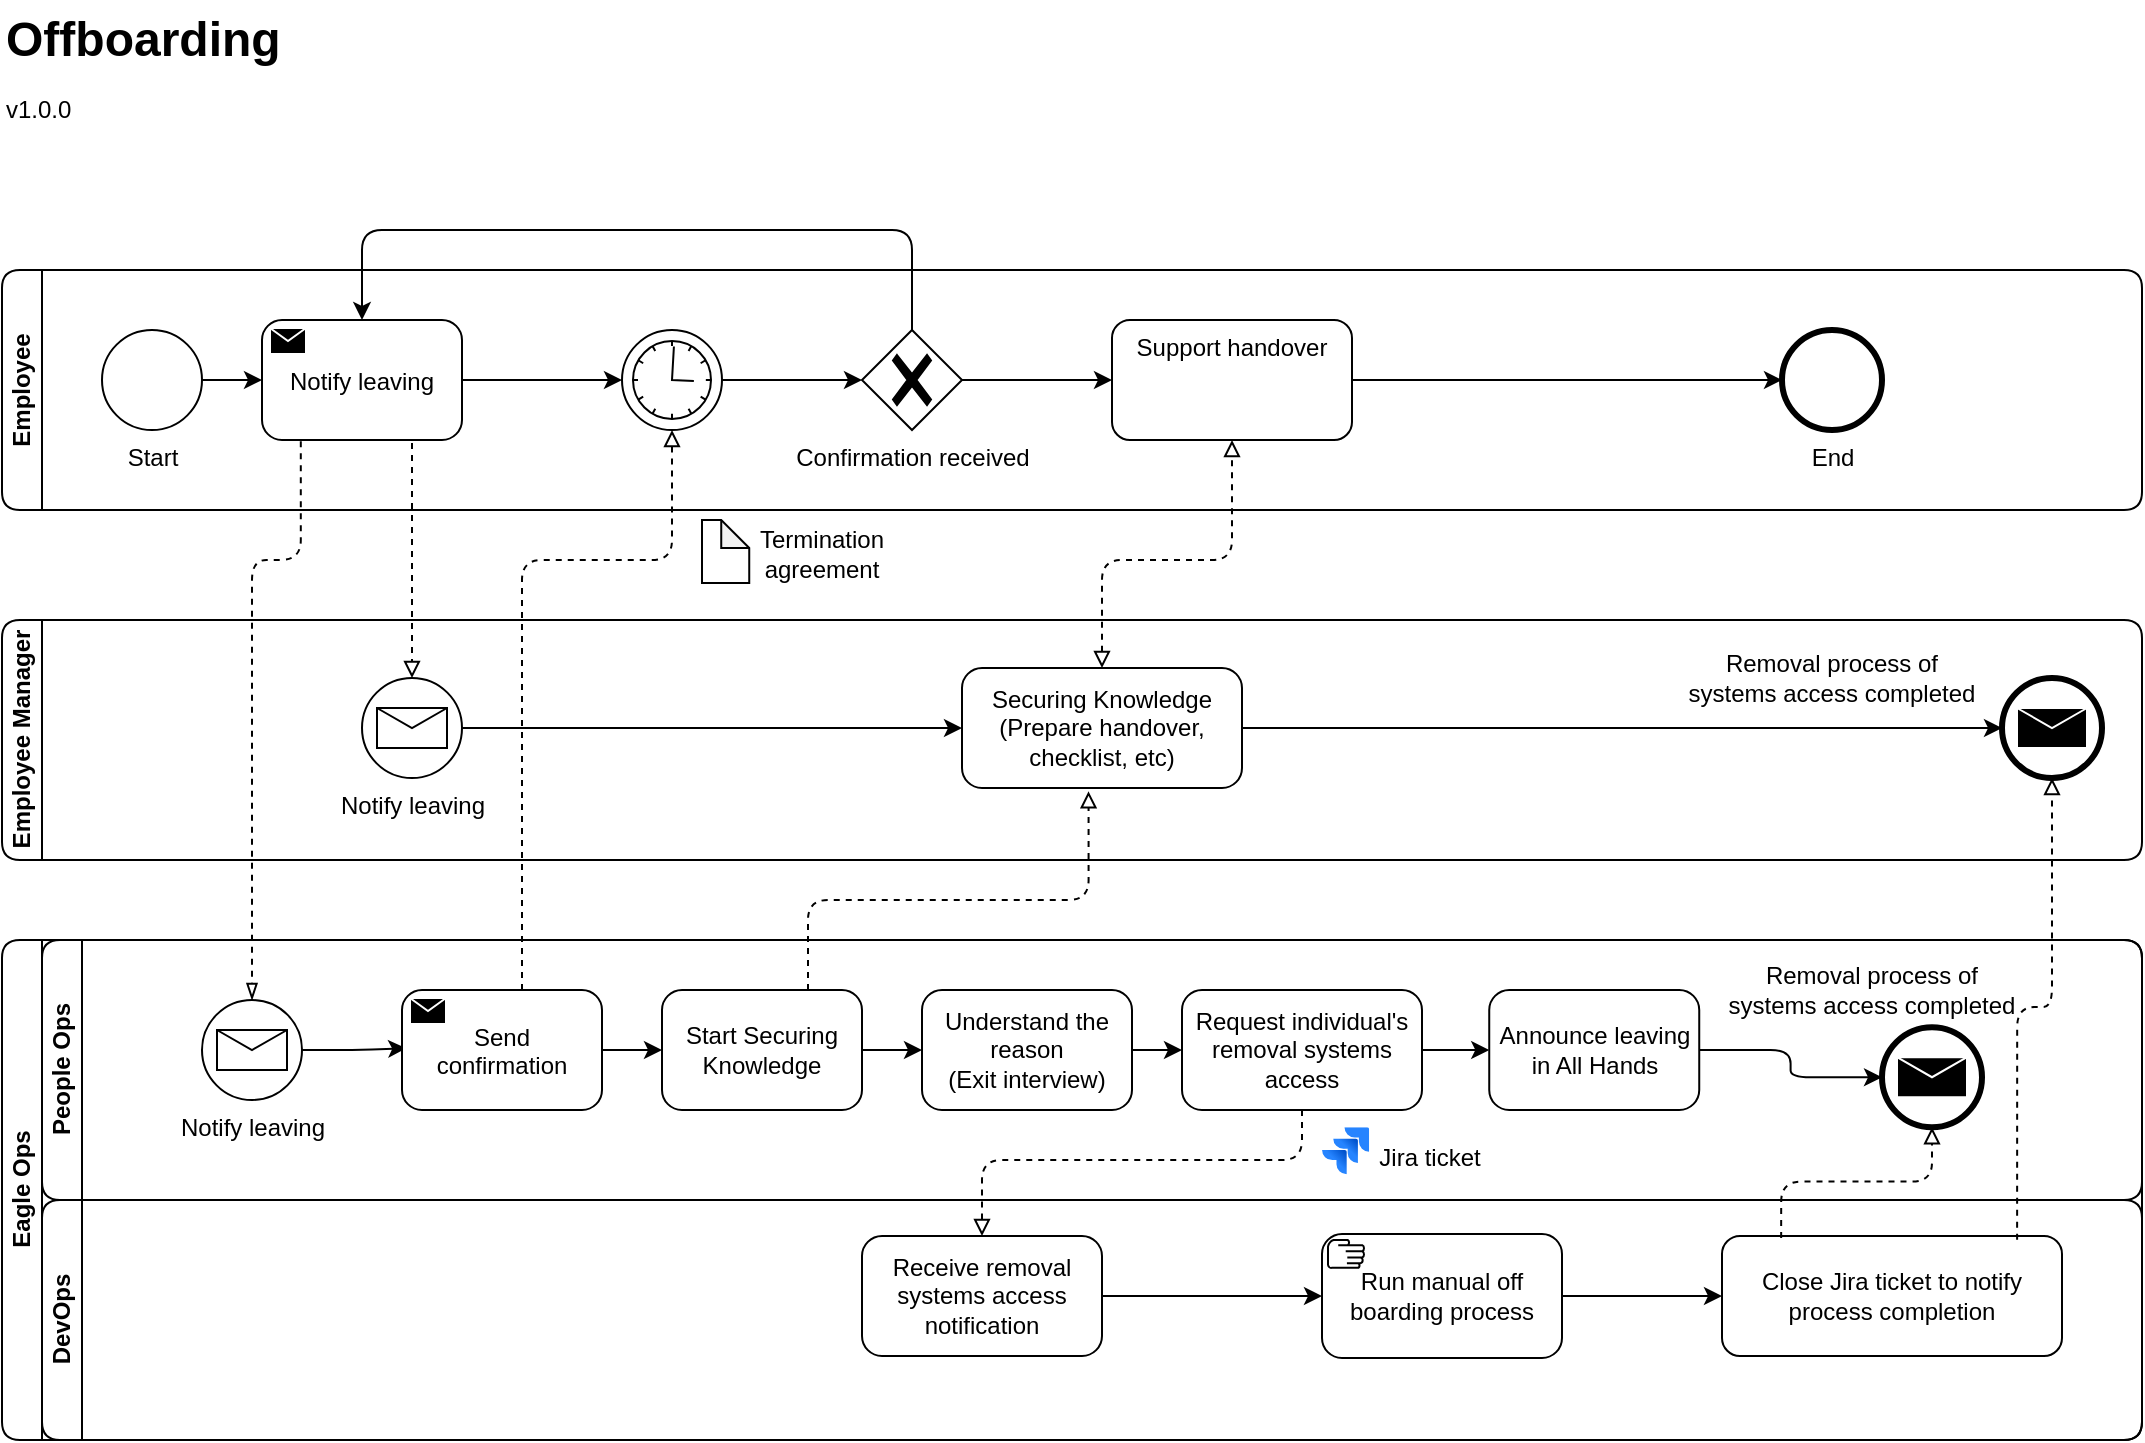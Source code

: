 <mxfile>
    <diagram id="r-hssegChHwMBUFeodyW" name="Offboarding">
        <mxGraphModel dx="1976" dy="896" grid="1" gridSize="10" guides="1" tooltips="1" connect="1" arrows="1" fold="1" page="1" pageScale="1" pageWidth="1169" pageHeight="827" math="0" shadow="0">
            <root>
                <mxCell id="0"/>
                <mxCell id="1" parent="0"/>
                <mxCell id="hDukkaT7l1Hp4GkBRoLi-1" value="Eagle Ops" style="swimlane;childLayout=stackLayout;resizeParent=1;resizeParentMax=0;horizontal=0;startSize=20;horizontalStack=0;html=1;rounded=1;" parent="1" vertex="1">
                    <mxGeometry x="40" y="510" width="1070" height="250" as="geometry"/>
                </mxCell>
                <mxCell id="hDukkaT7l1Hp4GkBRoLi-3" value="People Ops" style="swimlane;startSize=20;horizontal=0;html=1;rounded=1;" parent="hDukkaT7l1Hp4GkBRoLi-1" vertex="1">
                    <mxGeometry x="20" width="1050" height="130" as="geometry"/>
                </mxCell>
                <mxCell id="hDukkaT7l1Hp4GkBRoLi-24" style="edgeStyle=orthogonalEdgeStyle;rounded=1;orthogonalLoop=1;jettySize=auto;html=1;entryX=0.021;entryY=0.486;entryDx=0;entryDy=0;entryPerimeter=0;" parent="hDukkaT7l1Hp4GkBRoLi-3" source="hDukkaT7l1Hp4GkBRoLi-18" target="hDukkaT7l1Hp4GkBRoLi-14" edge="1">
                    <mxGeometry relative="1" as="geometry"/>
                </mxCell>
                <mxCell id="hDukkaT7l1Hp4GkBRoLi-18" value="Notify leaving" style="points=[[0.145,0.145,0],[0.5,0,0],[0.855,0.145,0],[1,0.5,0],[0.855,0.855,0],[0.5,1,0],[0.145,0.855,0],[0,0.5,0]];shape=mxgraph.bpmn.event;html=1;verticalLabelPosition=bottom;labelBackgroundColor=#ffffff;verticalAlign=top;align=center;perimeter=ellipsePerimeter;outlineConnect=0;aspect=fixed;outline=standard;symbol=message;rounded=1;" parent="hDukkaT7l1Hp4GkBRoLi-3" vertex="1">
                    <mxGeometry x="80" y="30" width="50" height="50" as="geometry"/>
                </mxCell>
                <mxCell id="hDukkaT7l1Hp4GkBRoLi-30" style="edgeStyle=orthogonalEdgeStyle;rounded=1;orthogonalLoop=1;jettySize=auto;html=1;entryX=0;entryY=0.5;entryDx=0;entryDy=0;entryPerimeter=0;" parent="hDukkaT7l1Hp4GkBRoLi-3" source="hDukkaT7l1Hp4GkBRoLi-14" target="hDukkaT7l1Hp4GkBRoLi-27" edge="1">
                    <mxGeometry relative="1" as="geometry"/>
                </mxCell>
                <mxCell id="hDukkaT7l1Hp4GkBRoLi-14" value="Send &#10;confirmation" style="shape=mxgraph.bpmn.task;rectStyle=rounded;size=10;taskMarker=send;labelBackgroundColor=#ffffff;" parent="hDukkaT7l1Hp4GkBRoLi-3" vertex="1">
                    <mxGeometry x="180" y="25" width="100" height="60" as="geometry"/>
                </mxCell>
                <mxCell id="hDukkaT7l1Hp4GkBRoLi-36" style="edgeStyle=orthogonalEdgeStyle;rounded=1;orthogonalLoop=1;jettySize=auto;html=1;entryX=0;entryY=0.5;entryDx=0;entryDy=0;entryPerimeter=0;" parent="hDukkaT7l1Hp4GkBRoLi-3" source="hDukkaT7l1Hp4GkBRoLi-27" target="hDukkaT7l1Hp4GkBRoLi-42" edge="1">
                    <mxGeometry relative="1" as="geometry"/>
                </mxCell>
                <mxCell id="hDukkaT7l1Hp4GkBRoLi-27" value="Start Securing Knowledge" style="points=[[0.25,0,0],[0.5,0,0],[0.75,0,0],[1,0.25,0],[1,0.5,0],[1,0.75,0],[0.75,1,0],[0.5,1,0],[0.25,1,0],[0,0.75,0],[0,0.5,0],[0,0.25,0]];shape=mxgraph.bpmn.task;whiteSpace=wrap;rectStyle=rounded;size=10;html=1;container=1;expand=0;collapsible=0;taskMarker=abstract;rounded=1;" parent="hDukkaT7l1Hp4GkBRoLi-3" vertex="1">
                    <mxGeometry x="310" y="25" width="100" height="60" as="geometry"/>
                </mxCell>
                <mxCell id="hDukkaT7l1Hp4GkBRoLi-43" style="edgeStyle=orthogonalEdgeStyle;rounded=1;orthogonalLoop=1;jettySize=auto;html=1;" parent="hDukkaT7l1Hp4GkBRoLi-3" source="hDukkaT7l1Hp4GkBRoLi-42" target="hDukkaT7l1Hp4GkBRoLi-35" edge="1">
                    <mxGeometry relative="1" as="geometry"/>
                </mxCell>
                <mxCell id="hDukkaT7l1Hp4GkBRoLi-42" value="Understand the reason&lt;br&gt;(Exit interview)" style="points=[[0.25,0,0],[0.5,0,0],[0.75,0,0],[1,0.25,0],[1,0.5,0],[1,0.75,0],[0.75,1,0],[0.5,1,0],[0.25,1,0],[0,0.75,0],[0,0.5,0],[0,0.25,0]];shape=mxgraph.bpmn.task;whiteSpace=wrap;rectStyle=rounded;size=10;html=1;container=1;expand=0;collapsible=0;taskMarker=abstract;rounded=1;" parent="hDukkaT7l1Hp4GkBRoLi-3" vertex="1">
                    <mxGeometry x="440" y="25" width="105" height="60" as="geometry"/>
                </mxCell>
                <mxCell id="hDukkaT7l1Hp4GkBRoLi-45" style="edgeStyle=orthogonalEdgeStyle;rounded=1;orthogonalLoop=1;jettySize=auto;html=1;" parent="hDukkaT7l1Hp4GkBRoLi-3" source="hDukkaT7l1Hp4GkBRoLi-35" target="hDukkaT7l1Hp4GkBRoLi-44" edge="1">
                    <mxGeometry relative="1" as="geometry"/>
                </mxCell>
                <mxCell id="hDukkaT7l1Hp4GkBRoLi-35" value="Request individual's removal systems access" style="points=[[0.25,0,0],[0.5,0,0],[0.75,0,0],[1,0.25,0],[1,0.5,0],[1,0.75,0],[0.75,1,0],[0.5,1,0],[0.25,1,0],[0,0.75,0],[0,0.5,0],[0,0.25,0]];shape=mxgraph.bpmn.task;whiteSpace=wrap;rectStyle=rounded;size=10;html=1;container=1;expand=0;collapsible=0;taskMarker=abstract;rounded=1;" parent="hDukkaT7l1Hp4GkBRoLi-3" vertex="1">
                    <mxGeometry x="570" y="25" width="120" height="60" as="geometry"/>
                </mxCell>
                <mxCell id="hDukkaT7l1Hp4GkBRoLi-68" value="" style="edgeStyle=orthogonalEdgeStyle;rounded=1;orthogonalLoop=1;jettySize=auto;html=1;entryX=0;entryY=0.5;entryDx=0;entryDy=0;entryPerimeter=0;" parent="hDukkaT7l1Hp4GkBRoLi-3" source="hDukkaT7l1Hp4GkBRoLi-44" target="hDukkaT7l1Hp4GkBRoLi-70" edge="1">
                    <mxGeometry relative="1" as="geometry">
                        <mxPoint x="890" y="55" as="targetPoint"/>
                    </mxGeometry>
                </mxCell>
                <mxCell id="hDukkaT7l1Hp4GkBRoLi-44" value="Announce leaving in All Hands" style="points=[[0.25,0,0],[0.5,0,0],[0.75,0,0],[1,0.25,0],[1,0.5,0],[1,0.75,0],[0.75,1,0],[0.5,1,0],[0.25,1,0],[0,0.75,0],[0,0.5,0],[0,0.25,0]];shape=mxgraph.bpmn.task;whiteSpace=wrap;rectStyle=rounded;size=10;html=1;container=1;expand=0;collapsible=0;taskMarker=abstract;rounded=1;" parent="hDukkaT7l1Hp4GkBRoLi-3" vertex="1">
                    <mxGeometry x="723.62" y="25" width="105" height="60" as="geometry"/>
                </mxCell>
                <mxCell id="hDukkaT7l1Hp4GkBRoLi-55" value="" style="image;html=1;image=img/lib/atlassian/Jira_Logo.svg;rounded=1;aspect=fixed;" parent="hDukkaT7l1Hp4GkBRoLi-3" vertex="1">
                    <mxGeometry x="640" y="93.62" width="23.622" height="23.62" as="geometry"/>
                </mxCell>
                <mxCell id="hDukkaT7l1Hp4GkBRoLi-56" value="Jira ticket" style="text;html=1;strokeColor=none;fillColor=none;align=center;verticalAlign=middle;whiteSpace=wrap;rounded=0;" parent="hDukkaT7l1Hp4GkBRoLi-3" vertex="1">
                    <mxGeometry x="663.62" y="93.62" width="60" height="30" as="geometry"/>
                </mxCell>
                <mxCell id="hDukkaT7l1Hp4GkBRoLi-70" value="" style="points=[[0.145,0.145,0],[0.5,0,0],[0.855,0.145,0],[1,0.5,0],[0.855,0.855,0],[0.5,1,0],[0.145,0.855,0],[0,0.5,0]];shape=mxgraph.bpmn.event;html=1;verticalLabelPosition=bottom;labelBackgroundColor=#ffffff;verticalAlign=top;align=center;perimeter=ellipsePerimeter;outlineConnect=0;aspect=fixed;outline=end;symbol=message;rounded=1;" parent="hDukkaT7l1Hp4GkBRoLi-3" vertex="1">
                    <mxGeometry x="920" y="43.62" width="50" height="50" as="geometry"/>
                </mxCell>
                <mxCell id="hDukkaT7l1Hp4GkBRoLi-81" value="Removal process of systems access completed" style="text;html=1;align=center;verticalAlign=middle;whiteSpace=wrap;rounded=0;" parent="hDukkaT7l1Hp4GkBRoLi-3" vertex="1">
                    <mxGeometry x="840" y="10" width="150" height="30" as="geometry"/>
                </mxCell>
                <mxCell id="hDukkaT7l1Hp4GkBRoLi-4" value="DevOps" style="swimlane;startSize=20;horizontal=0;html=1;rounded=1;" parent="hDukkaT7l1Hp4GkBRoLi-1" vertex="1">
                    <mxGeometry x="20" y="130" width="1050" height="120" as="geometry"/>
                </mxCell>
                <mxCell id="hDukkaT7l1Hp4GkBRoLi-59" value="" style="edgeStyle=orthogonalEdgeStyle;rounded=1;orthogonalLoop=1;jettySize=auto;html=1;entryX=0;entryY=0.5;entryDx=0;entryDy=0;entryPerimeter=0;" parent="hDukkaT7l1Hp4GkBRoLi-4" source="hDukkaT7l1Hp4GkBRoLi-53" target="hDukkaT7l1Hp4GkBRoLi-61" edge="1">
                    <mxGeometry relative="1" as="geometry">
                        <mxPoint x="740" y="48" as="targetPoint"/>
                    </mxGeometry>
                </mxCell>
                <mxCell id="hDukkaT7l1Hp4GkBRoLi-53" value="Receive removal systems access notification" style="points=[[0.25,0,0],[0.5,0,0],[0.75,0,0],[1,0.25,0],[1,0.5,0],[1,0.75,0],[0.75,1,0],[0.5,1,0],[0.25,1,0],[0,0.75,0],[0,0.5,0],[0,0.25,0]];shape=mxgraph.bpmn.task;whiteSpace=wrap;rectStyle=rounded;size=10;html=1;container=1;expand=0;collapsible=0;taskMarker=abstract;rounded=1;" parent="hDukkaT7l1Hp4GkBRoLi-4" vertex="1">
                    <mxGeometry x="410" y="18" width="120" height="60" as="geometry"/>
                </mxCell>
                <mxCell id="hDukkaT7l1Hp4GkBRoLi-65" value="" style="edgeStyle=orthogonalEdgeStyle;rounded=1;orthogonalLoop=1;jettySize=auto;html=1;" parent="hDukkaT7l1Hp4GkBRoLi-4" source="hDukkaT7l1Hp4GkBRoLi-61" target="hDukkaT7l1Hp4GkBRoLi-64" edge="1">
                    <mxGeometry relative="1" as="geometry"/>
                </mxCell>
                <mxCell id="hDukkaT7l1Hp4GkBRoLi-61" value="Run manual off boarding process" style="points=[[0.25,0,0],[0.5,0,0],[0.75,0,0],[1,0.25,0],[1,0.5,0],[1,0.75,0],[0.75,1,0],[0.5,1,0],[0.25,1,0],[0,0.75,0],[0,0.5,0],[0,0.25,0]];shape=mxgraph.bpmn.task;whiteSpace=wrap;rectStyle=rounded;size=10;html=1;container=1;expand=0;collapsible=0;taskMarker=manual;rounded=1;" parent="hDukkaT7l1Hp4GkBRoLi-4" vertex="1">
                    <mxGeometry x="640" y="17" width="120" height="62" as="geometry"/>
                </mxCell>
                <mxCell id="hDukkaT7l1Hp4GkBRoLi-64" value="Close Jira ticket to notify process completion" style="whiteSpace=wrap;html=1;rounded=1;" parent="hDukkaT7l1Hp4GkBRoLi-4" vertex="1">
                    <mxGeometry x="840" y="18" width="170" height="60" as="geometry"/>
                </mxCell>
                <mxCell id="hDukkaT7l1Hp4GkBRoLi-54" style="edgeStyle=orthogonalEdgeStyle;rounded=1;orthogonalLoop=1;jettySize=auto;html=1;entryX=0.5;entryY=0;entryDx=0;entryDy=0;entryPerimeter=0;dashed=1;endArrow=block;endFill=0;" parent="hDukkaT7l1Hp4GkBRoLi-1" source="hDukkaT7l1Hp4GkBRoLi-35" target="hDukkaT7l1Hp4GkBRoLi-53" edge="1">
                    <mxGeometry relative="1" as="geometry">
                        <Array as="points">
                            <mxPoint x="650" y="110"/>
                            <mxPoint x="490" y="110"/>
                        </Array>
                    </mxGeometry>
                </mxCell>
                <mxCell id="hDukkaT7l1Hp4GkBRoLi-69" style="edgeStyle=orthogonalEdgeStyle;rounded=1;orthogonalLoop=1;jettySize=auto;html=1;dashed=1;endArrow=block;endFill=0;exitX=0.174;exitY=0.017;exitDx=0;exitDy=0;exitPerimeter=0;" parent="hDukkaT7l1Hp4GkBRoLi-1" source="hDukkaT7l1Hp4GkBRoLi-64" target="hDukkaT7l1Hp4GkBRoLi-70" edge="1">
                    <mxGeometry relative="1" as="geometry">
                        <mxPoint x="965" y="85" as="targetPoint"/>
                    </mxGeometry>
                </mxCell>
                <mxCell id="hDukkaT7l1Hp4GkBRoLi-5" value="&lt;div&gt;Employee&lt;/div&gt;" style="swimlane;startSize=20;horizontal=0;html=1;whiteSpace=wrap;rounded=1;" parent="1" vertex="1">
                    <mxGeometry x="40" y="175" width="1070" height="120" as="geometry"/>
                </mxCell>
                <mxCell id="hDukkaT7l1Hp4GkBRoLi-9" value="" style="edgeStyle=orthogonalEdgeStyle;orthogonalLoop=1;jettySize=auto;html=1;" parent="hDukkaT7l1Hp4GkBRoLi-5" source="hDukkaT7l1Hp4GkBRoLi-6" target="hDukkaT7l1Hp4GkBRoLi-8" edge="1">
                    <mxGeometry relative="1" as="geometry"/>
                </mxCell>
                <mxCell id="hDukkaT7l1Hp4GkBRoLi-6" value="Start" style="points=[[0.145,0.145,0],[0.5,0,0],[0.855,0.145,0],[1,0.5,0],[0.855,0.855,0],[0.5,1,0],[0.145,0.855,0],[0,0.5,0]];shape=mxgraph.bpmn.event;html=1;verticalLabelPosition=bottom;labelBackgroundColor=#ffffff;verticalAlign=top;align=center;perimeter=ellipsePerimeter;outlineConnect=0;aspect=fixed;outline=standard;symbol=general;rounded=1;" parent="hDukkaT7l1Hp4GkBRoLi-5" vertex="1">
                    <mxGeometry x="50" y="30" width="50" height="50" as="geometry"/>
                </mxCell>
                <mxCell id="hDukkaT7l1Hp4GkBRoLi-17" style="edgeStyle=orthogonalEdgeStyle;rounded=1;orthogonalLoop=1;jettySize=auto;html=1;" parent="hDukkaT7l1Hp4GkBRoLi-5" source="hDukkaT7l1Hp4GkBRoLi-8" target="hDukkaT7l1Hp4GkBRoLi-16" edge="1">
                    <mxGeometry relative="1" as="geometry"/>
                </mxCell>
                <mxCell id="hDukkaT7l1Hp4GkBRoLi-8" value="Notify leaving" style="shape=mxgraph.bpmn.task;rectStyle=rounded;size=10;taskMarker=send;labelBackgroundColor=#ffffff;" parent="hDukkaT7l1Hp4GkBRoLi-5" vertex="1">
                    <mxGeometry x="130" y="25" width="100" height="60" as="geometry"/>
                </mxCell>
                <mxCell id="hDukkaT7l1Hp4GkBRoLi-26" style="edgeStyle=orthogonalEdgeStyle;rounded=1;orthogonalLoop=1;jettySize=auto;html=1;entryX=0;entryY=0.5;entryDx=0;entryDy=0;entryPerimeter=0;" parent="hDukkaT7l1Hp4GkBRoLi-5" source="hDukkaT7l1Hp4GkBRoLi-16" target="hDukkaT7l1Hp4GkBRoLi-12" edge="1">
                    <mxGeometry relative="1" as="geometry"/>
                </mxCell>
                <mxCell id="hDukkaT7l1Hp4GkBRoLi-16" value="" style="points=[[0.145,0.145,0],[0.5,0,0],[0.855,0.145,0],[1,0.5,0],[0.855,0.855,0],[0.5,1,0],[0.145,0.855,0],[0,0.5,0]];shape=mxgraph.bpmn.event;html=1;verticalLabelPosition=bottom;labelBackgroundColor=#ffffff;verticalAlign=top;align=center;perimeter=ellipsePerimeter;outlineConnect=0;aspect=fixed;outline=standard;symbol=timer;rounded=1;" parent="hDukkaT7l1Hp4GkBRoLi-5" vertex="1">
                    <mxGeometry x="310" y="30" width="50" height="50" as="geometry"/>
                </mxCell>
                <mxCell id="hDukkaT7l1Hp4GkBRoLi-49" style="edgeStyle=orthogonalEdgeStyle;rounded=1;orthogonalLoop=1;jettySize=auto;html=1;" parent="hDukkaT7l1Hp4GkBRoLi-5" source="hDukkaT7l1Hp4GkBRoLi-12" target="hDukkaT7l1Hp4GkBRoLi-8" edge="1">
                    <mxGeometry relative="1" as="geometry">
                        <Array as="points">
                            <mxPoint x="455" y="-20"/>
                            <mxPoint x="180" y="-20"/>
                        </Array>
                    </mxGeometry>
                </mxCell>
                <mxCell id="hDukkaT7l1Hp4GkBRoLi-51" value="" style="edgeStyle=orthogonalEdgeStyle;rounded=1;orthogonalLoop=1;jettySize=auto;html=1;" parent="hDukkaT7l1Hp4GkBRoLi-5" source="hDukkaT7l1Hp4GkBRoLi-12" target="hDukkaT7l1Hp4GkBRoLi-50" edge="1">
                    <mxGeometry relative="1" as="geometry"/>
                </mxCell>
                <mxCell id="hDukkaT7l1Hp4GkBRoLi-12" value="Confirmation received" style="points=[[0.25,0.25,0],[0.5,0,0],[0.75,0.25,0],[1,0.5,0],[0.75,0.75,0],[0.5,1,0],[0.25,0.75,0],[0,0.5,0]];shape=mxgraph.bpmn.gateway2;html=1;verticalLabelPosition=bottom;labelBackgroundColor=#ffffff;verticalAlign=top;align=center;perimeter=rhombusPerimeter;outlineConnect=0;outline=none;symbol=none;gwType=exclusive;rounded=1;" parent="hDukkaT7l1Hp4GkBRoLi-5" vertex="1">
                    <mxGeometry x="430" y="30" width="50" height="50" as="geometry"/>
                </mxCell>
                <mxCell id="hDukkaT7l1Hp4GkBRoLi-76" style="edgeStyle=orthogonalEdgeStyle;rounded=1;orthogonalLoop=1;jettySize=auto;html=1;entryX=0;entryY=0.5;entryDx=0;entryDy=0;entryPerimeter=0;" parent="hDukkaT7l1Hp4GkBRoLi-5" source="hDukkaT7l1Hp4GkBRoLi-50" target="hDukkaT7l1Hp4GkBRoLi-66" edge="1">
                    <mxGeometry relative="1" as="geometry"/>
                </mxCell>
                <mxCell id="hDukkaT7l1Hp4GkBRoLi-50" value="Support handover" style="whiteSpace=wrap;html=1;verticalAlign=top;labelBackgroundColor=#ffffff;rounded=1;" parent="hDukkaT7l1Hp4GkBRoLi-5" vertex="1">
                    <mxGeometry x="555" y="25" width="120" height="60" as="geometry"/>
                </mxCell>
                <mxCell id="hDukkaT7l1Hp4GkBRoLi-66" value="End" style="points=[[0.145,0.145,0],[0.5,0,0],[0.855,0.145,0],[1,0.5,0],[0.855,0.855,0],[0.5,1,0],[0.145,0.855,0],[0,0.5,0]];shape=mxgraph.bpmn.event;html=1;verticalLabelPosition=bottom;labelBackgroundColor=#ffffff;verticalAlign=top;align=center;perimeter=ellipsePerimeter;outlineConnect=0;aspect=fixed;outline=end;symbol=terminate2;rounded=1;" parent="hDukkaT7l1Hp4GkBRoLi-5" vertex="1">
                    <mxGeometry x="890" y="30" width="50" height="50" as="geometry"/>
                </mxCell>
                <mxCell id="hDukkaT7l1Hp4GkBRoLi-20" style="edgeStyle=orthogonalEdgeStyle;rounded=1;orthogonalLoop=1;jettySize=auto;html=1;dashed=1;endArrow=blockThin;endFill=0;exitX=0.194;exitY=1.011;exitDx=0;exitDy=0;exitPerimeter=0;entryX=0.5;entryY=0;entryDx=0;entryDy=0;entryPerimeter=0;" parent="1" source="hDukkaT7l1Hp4GkBRoLi-8" target="hDukkaT7l1Hp4GkBRoLi-18" edge="1">
                    <mxGeometry relative="1" as="geometry">
                        <Array as="points">
                            <mxPoint x="189" y="320"/>
                            <mxPoint x="165" y="320"/>
                        </Array>
                    </mxGeometry>
                </mxCell>
                <mxCell id="hDukkaT7l1Hp4GkBRoLi-22" style="rounded=1;orthogonalLoop=1;jettySize=auto;html=1;dashed=1;endArrow=block;endFill=0;edgeStyle=orthogonalEdgeStyle;exitX=0.75;exitY=1.025;exitDx=0;exitDy=0;exitPerimeter=0;" parent="1" source="hDukkaT7l1Hp4GkBRoLi-8" target="hDukkaT7l1Hp4GkBRoLi-21" edge="1">
                    <mxGeometry relative="1" as="geometry">
                        <mxPoint x="220" y="237" as="sourcePoint"/>
                        <Array as="points">
                            <mxPoint x="245" y="340"/>
                            <mxPoint x="245" y="340"/>
                        </Array>
                    </mxGeometry>
                </mxCell>
                <mxCell id="hDukkaT7l1Hp4GkBRoLi-25" style="edgeStyle=orthogonalEdgeStyle;rounded=1;orthogonalLoop=1;jettySize=auto;html=1;dashed=1;endArrow=block;endFill=0;" parent="1" source="hDukkaT7l1Hp4GkBRoLi-14" target="hDukkaT7l1Hp4GkBRoLi-16" edge="1">
                    <mxGeometry relative="1" as="geometry">
                        <Array as="points">
                            <mxPoint x="300" y="320"/>
                            <mxPoint x="375" y="320"/>
                        </Array>
                    </mxGeometry>
                </mxCell>
                <mxCell id="hDukkaT7l1Hp4GkBRoLi-31" value="" style="shape=note;whiteSpace=wrap;html=1;backgroundOutline=1;darkOpacity=0.05;rounded=1;size=14;" parent="1" vertex="1">
                    <mxGeometry x="390" y="300" width="23.622" height="31.496" as="geometry"/>
                </mxCell>
                <mxCell id="hDukkaT7l1Hp4GkBRoLi-34" value="Termination agreement" style="text;html=1;strokeColor=none;fillColor=none;align=center;verticalAlign=middle;whiteSpace=wrap;rounded=0;" parent="1" vertex="1">
                    <mxGeometry x="420" y="301.5" width="60" height="30" as="geometry"/>
                </mxCell>
                <mxCell id="hDukkaT7l1Hp4GkBRoLi-2" value="Employee Manager" style="swimlane;startSize=20;horizontal=0;html=1;rounded=1;" parent="1" vertex="1">
                    <mxGeometry x="40" y="350" width="1070" height="120" as="geometry">
                        <mxRectangle x="20" width="990" height="30" as="alternateBounds"/>
                    </mxGeometry>
                </mxCell>
                <mxCell id="hDukkaT7l1Hp4GkBRoLi-47" style="edgeStyle=orthogonalEdgeStyle;rounded=1;orthogonalLoop=1;jettySize=auto;html=1;" parent="hDukkaT7l1Hp4GkBRoLi-2" source="hDukkaT7l1Hp4GkBRoLi-21" target="hDukkaT7l1Hp4GkBRoLi-46" edge="1">
                    <mxGeometry relative="1" as="geometry"/>
                </mxCell>
                <mxCell id="hDukkaT7l1Hp4GkBRoLi-21" value="Notify leaving" style="points=[[0.145,0.145,0],[0.5,0,0],[0.855,0.145,0],[1,0.5,0],[0.855,0.855,0],[0.5,1,0],[0.145,0.855,0],[0,0.5,0]];shape=mxgraph.bpmn.event;html=1;verticalLabelPosition=bottom;labelBackgroundColor=#ffffff;verticalAlign=top;align=center;perimeter=ellipsePerimeter;outlineConnect=0;aspect=fixed;outline=standard;symbol=message;rounded=1;" parent="hDukkaT7l1Hp4GkBRoLi-2" vertex="1">
                    <mxGeometry x="180" y="29" width="50" height="50" as="geometry"/>
                </mxCell>
                <mxCell id="hDukkaT7l1Hp4GkBRoLi-75" style="edgeStyle=orthogonalEdgeStyle;rounded=1;orthogonalLoop=1;jettySize=auto;html=1;entryX=0;entryY=0.5;entryDx=0;entryDy=0;entryPerimeter=0;" parent="hDukkaT7l1Hp4GkBRoLi-2" source="hDukkaT7l1Hp4GkBRoLi-46" target="hDukkaT7l1Hp4GkBRoLi-73" edge="1">
                    <mxGeometry relative="1" as="geometry"/>
                </mxCell>
                <mxCell id="hDukkaT7l1Hp4GkBRoLi-46" value="Securing Knowledge&lt;br&gt;(Prepare handover, checklist, etc)" style="points=[[0.25,0,0],[0.5,0,0],[0.75,0,0],[1,0.25,0],[1,0.5,0],[1,0.75,0],[0.75,1,0],[0.5,1,0],[0.25,1,0],[0,0.75,0],[0,0.5,0],[0,0.25,0]];shape=mxgraph.bpmn.task;whiteSpace=wrap;rectStyle=rounded;size=10;html=1;container=1;expand=0;collapsible=0;taskMarker=abstract;rounded=1;" parent="hDukkaT7l1Hp4GkBRoLi-2" vertex="1">
                    <mxGeometry x="480" y="24" width="140" height="60" as="geometry"/>
                </mxCell>
                <mxCell id="hDukkaT7l1Hp4GkBRoLi-73" value="" style="points=[[0.145,0.145,0],[0.5,0,0],[0.855,0.145,0],[1,0.5,0],[0.855,0.855,0],[0.5,1,0],[0.145,0.855,0],[0,0.5,0]];shape=mxgraph.bpmn.event;html=1;verticalLabelPosition=bottom;labelBackgroundColor=#ffffff;verticalAlign=top;align=center;perimeter=ellipsePerimeter;outlineConnect=0;aspect=fixed;outline=end;symbol=message;rounded=1;" parent="hDukkaT7l1Hp4GkBRoLi-2" vertex="1">
                    <mxGeometry x="1000" y="29" width="50" height="50" as="geometry"/>
                </mxCell>
                <mxCell id="hDukkaT7l1Hp4GkBRoLi-77" value="Removal process of systems access completed" style="text;html=1;strokeColor=none;fillColor=none;align=center;verticalAlign=middle;whiteSpace=wrap;rounded=0;" parent="hDukkaT7l1Hp4GkBRoLi-2" vertex="1">
                    <mxGeometry x="840" y="14" width="150" height="30" as="geometry"/>
                </mxCell>
                <mxCell id="hDukkaT7l1Hp4GkBRoLi-48" style="edgeStyle=orthogonalEdgeStyle;rounded=1;orthogonalLoop=1;jettySize=auto;html=1;entryX=0.452;entryY=1.028;entryDx=0;entryDy=0;entryPerimeter=0;dashed=1;endArrow=block;endFill=0;" parent="1" source="hDukkaT7l1Hp4GkBRoLi-27" target="hDukkaT7l1Hp4GkBRoLi-46" edge="1">
                    <mxGeometry relative="1" as="geometry">
                        <Array as="points">
                            <mxPoint x="443" y="490"/>
                            <mxPoint x="583" y="490"/>
                        </Array>
                    </mxGeometry>
                </mxCell>
                <mxCell id="hDukkaT7l1Hp4GkBRoLi-52" style="edgeStyle=orthogonalEdgeStyle;rounded=1;orthogonalLoop=1;jettySize=auto;html=1;endArrow=block;endFill=0;dashed=1;startArrow=block;startFill=0;" parent="1" source="hDukkaT7l1Hp4GkBRoLi-46" target="hDukkaT7l1Hp4GkBRoLi-50" edge="1">
                    <mxGeometry relative="1" as="geometry">
                        <Array as="points">
                            <mxPoint x="590" y="320"/>
                            <mxPoint x="655" y="320"/>
                        </Array>
                    </mxGeometry>
                </mxCell>
                <mxCell id="hDukkaT7l1Hp4GkBRoLi-80" style="edgeStyle=orthogonalEdgeStyle;rounded=1;orthogonalLoop=1;jettySize=auto;html=1;dashed=1;endArrow=block;endFill=0;exitX=0.868;exitY=0.031;exitDx=0;exitDy=0;exitPerimeter=0;entryX=0.5;entryY=1;entryDx=0;entryDy=0;entryPerimeter=0;" parent="1" source="hDukkaT7l1Hp4GkBRoLi-64" target="hDukkaT7l1Hp4GkBRoLi-73" edge="1">
                    <mxGeometry relative="1" as="geometry">
                        <mxPoint x="1026" y="619" as="sourcePoint"/>
                        <mxPoint x="1050" y="550" as="targetPoint"/>
                    </mxGeometry>
                </mxCell>
                <mxCell id="aD8TksumE34_jyx7WvKi-1" value="Offboarding" style="text;strokeColor=none;fillColor=none;html=1;fontSize=24;fontStyle=1;verticalAlign=middle;align=left;" vertex="1" parent="1">
                    <mxGeometry x="40" y="40" width="230" height="40" as="geometry"/>
                </mxCell>
                <mxCell id="aD8TksumE34_jyx7WvKi-2" value="v1.0.0" style="text;html=1;strokeColor=none;fillColor=none;align=left;verticalAlign=middle;whiteSpace=wrap;rounded=0;" vertex="1" parent="1">
                    <mxGeometry x="40" y="80" width="60" height="30" as="geometry"/>
                </mxCell>
            </root>
        </mxGraphModel>
    </diagram>
    <diagram name="Onboarding: 1 - Prior first day" id="3lkF5vliwZrt1aq8uy8R">
        <mxGraphModel dx="1976" dy="896" grid="1" gridSize="10" guides="1" tooltips="1" connect="1" arrows="1" fold="1" page="1" pageScale="1" pageWidth="1169" pageHeight="827" math="0" shadow="0">
            <root>
                <mxCell id="TQgzKQtOKjQi2imn_hHr-0"/>
                <mxCell id="TQgzKQtOKjQi2imn_hHr-1" parent="TQgzKQtOKjQi2imn_hHr-0"/>
                <mxCell id="TQgzKQtOKjQi2imn_hHr-2" value="Eagle Ops" style="swimlane;childLayout=stackLayout;resizeParent=1;resizeParentMax=0;horizontal=0;startSize=20;horizontalStack=0;html=1;rounded=1;" vertex="1" parent="TQgzKQtOKjQi2imn_hHr-1">
                    <mxGeometry x="40" y="510" width="1070" height="250" as="geometry"/>
                </mxCell>
                <mxCell id="TQgzKQtOKjQi2imn_hHr-3" value="People Ops" style="swimlane;startSize=20;horizontal=0;html=1;rounded=1;" vertex="1" parent="TQgzKQtOKjQi2imn_hHr-2">
                    <mxGeometry x="20" width="1050" height="130" as="geometry"/>
                </mxCell>
                <mxCell id="TQgzKQtOKjQi2imn_hHr-8" style="edgeStyle=orthogonalEdgeStyle;rounded=1;orthogonalLoop=1;jettySize=auto;html=1;entryX=0;entryY=0.5;entryDx=0;entryDy=0;entryPerimeter=0;" edge="1" parent="TQgzKQtOKjQi2imn_hHr-3" source="TQgzKQtOKjQi2imn_hHr-9" target="TQgzKQtOKjQi2imn_hHr-11">
                    <mxGeometry relative="1" as="geometry"/>
                </mxCell>
                <mxCell id="TQgzKQtOKjQi2imn_hHr-9" value="Request systems access for new hire (Google Form)" style="points=[[0.25,0,0],[0.5,0,0],[0.75,0,0],[1,0.25,0],[1,0.5,0],[1,0.75,0],[0.75,1,0],[0.5,1,0],[0.25,1,0],[0,0.75,0],[0,0.5,0],[0,0.25,0]];shape=mxgraph.bpmn.task;whiteSpace=wrap;rectStyle=rounded;size=10;html=1;container=1;expand=0;collapsible=0;taskMarker=abstract;rounded=1;" vertex="1" parent="TQgzKQtOKjQi2imn_hHr-3">
                    <mxGeometry x="300" y="30" width="120" height="60" as="geometry"/>
                </mxCell>
                <mxCell id="l6jrSMq1p4zG9x2vz-js-15" style="edgeStyle=none;html=1;" edge="1" parent="TQgzKQtOKjQi2imn_hHr-3" source="TQgzKQtOKjQi2imn_hHr-11" target="TQgzKQtOKjQi2imn_hHr-15">
                    <mxGeometry relative="1" as="geometry"/>
                </mxCell>
                <mxCell id="TQgzKQtOKjQi2imn_hHr-11" value="Assign new hire a Buddy" style="points=[[0.25,0,0],[0.5,0,0],[0.75,0,0],[1,0.25,0],[1,0.5,0],[1,0.75,0],[0.75,1,0],[0.5,1,0],[0.25,1,0],[0,0.75,0],[0,0.5,0],[0,0.25,0]];shape=mxgraph.bpmn.task;whiteSpace=wrap;rectStyle=rounded;size=10;html=1;container=1;expand=0;collapsible=0;taskMarker=abstract;rounded=1;" vertex="1" parent="TQgzKQtOKjQi2imn_hHr-3">
                    <mxGeometry x="459" y="30" width="105" height="60" as="geometry"/>
                </mxCell>
                <mxCell id="l6jrSMq1p4zG9x2vz-js-18" value="" style="edgeStyle=none;html=1;entryX=0;entryY=0.5;entryDx=0;entryDy=0;entryPerimeter=0;" edge="1" parent="TQgzKQtOKjQi2imn_hHr-3" source="TQgzKQtOKjQi2imn_hHr-15" target="l6jrSMq1p4zG9x2vz-js-20">
                    <mxGeometry relative="1" as="geometry">
                        <mxPoint x="820" y="60" as="targetPoint"/>
                    </mxGeometry>
                </mxCell>
                <mxCell id="TQgzKQtOKjQi2imn_hHr-15" value="Contact to new hire to confirm that systems access was granted" style="points=[[0.25,0,0],[0.5,0,0],[0.75,0,0],[1,0.25,0],[1,0.5,0],[1,0.75,0],[0.75,1,0],[0.5,1,0],[0.25,1,0],[0,0.75,0],[0,0.5,0],[0,0.25,0]];shape=mxgraph.bpmn.task;whiteSpace=wrap;rectStyle=rounded;size=10;html=1;container=1;expand=0;collapsible=0;taskMarker=abstract;rounded=1;" vertex="1" parent="TQgzKQtOKjQi2imn_hHr-3">
                    <mxGeometry x="610" y="30" width="130" height="60" as="geometry"/>
                </mxCell>
                <mxCell id="TQgzKQtOKjQi2imn_hHr-17" value="Jira ticket" style="text;html=1;strokeColor=none;fillColor=none;align=center;verticalAlign=middle;whiteSpace=wrap;rounded=0;" vertex="1" parent="TQgzKQtOKjQi2imn_hHr-3">
                    <mxGeometry x="360" y="134" width="60" height="30" as="geometry"/>
                </mxCell>
                <mxCell id="l6jrSMq1p4zG9x2vz-js-1" value="" style="edgeStyle=none;html=1;" edge="1" parent="TQgzKQtOKjQi2imn_hHr-3" source="TQgzKQtOKjQi2imn_hHr-30" target="l6jrSMq1p4zG9x2vz-js-0">
                    <mxGeometry relative="1" as="geometry"/>
                </mxCell>
                <mxCell id="TQgzKQtOKjQi2imn_hHr-30" value="Start" style="points=[[0.145,0.145,0],[0.5,0,0],[0.855,0.145,0],[1,0.5,0],[0.855,0.855,0],[0.5,1,0],[0.145,0.855,0],[0,0.5,0]];shape=mxgraph.bpmn.event;html=1;verticalLabelPosition=bottom;labelBackgroundColor=#ffffff;verticalAlign=top;align=center;perimeter=ellipsePerimeter;outlineConnect=0;aspect=fixed;outline=standard;symbol=general;rounded=1;" vertex="1" parent="TQgzKQtOKjQi2imn_hHr-3">
                    <mxGeometry x="50" y="35" width="50" height="50" as="geometry"/>
                </mxCell>
                <mxCell id="l6jrSMq1p4zG9x2vz-js-7" style="edgeStyle=none;html=1;" edge="1" parent="TQgzKQtOKjQi2imn_hHr-3" source="l6jrSMq1p4zG9x2vz-js-0" target="TQgzKQtOKjQi2imn_hHr-9">
                    <mxGeometry relative="1" as="geometry"/>
                </mxCell>
                <mxCell id="l6jrSMq1p4zG9x2vz-js-0" value="Enter new hire's information in HRIS (BambooHR)" style="whiteSpace=wrap;html=1;verticalAlign=top;labelBackgroundColor=#ffffff;rounded=1;" vertex="1" parent="TQgzKQtOKjQi2imn_hHr-3">
                    <mxGeometry x="145" y="30" width="120" height="60" as="geometry"/>
                </mxCell>
                <mxCell id="l6jrSMq1p4zG9x2vz-js-28" style="edgeStyle=orthogonalEdgeStyle;html=1;" edge="1" parent="TQgzKQtOKjQi2imn_hHr-3" source="l6jrSMq1p4zG9x2vz-js-20" target="TQgzKQtOKjQi2imn_hHr-40">
                    <mxGeometry relative="1" as="geometry"/>
                </mxCell>
                <mxCell id="l6jrSMq1p4zG9x2vz-js-20" value="Add new hired to relevant calendar and mail groups" style="points=[[0.25,0,0],[0.5,0,0],[0.75,0,0],[1,0.25,0],[1,0.5,0],[1,0.75,0],[0.75,1,0],[0.5,1,0],[0.25,1,0],[0,0.75,0],[0,0.5,0],[0,0.25,0]];shape=mxgraph.bpmn.task;whiteSpace=wrap;rectStyle=rounded;size=10;html=1;container=1;expand=0;collapsible=0;taskMarker=abstract;rounded=1;" vertex="1" parent="TQgzKQtOKjQi2imn_hHr-3">
                    <mxGeometry x="790" y="30" width="130" height="60" as="geometry"/>
                </mxCell>
                <mxCell id="TQgzKQtOKjQi2imn_hHr-40" value="End" style="points=[[0.145,0.145,0],[0.5,0,0],[0.855,0.145,0],[1,0.5,0],[0.855,0.855,0],[0.5,1,0],[0.145,0.855,0],[0,0.5,0]];shape=mxgraph.bpmn.event;html=1;verticalLabelPosition=bottom;labelBackgroundColor=#ffffff;verticalAlign=top;align=center;perimeter=ellipsePerimeter;outlineConnect=0;aspect=fixed;outline=end;symbol=terminate2;rounded=1;" vertex="1" parent="TQgzKQtOKjQi2imn_hHr-3">
                    <mxGeometry x="960" y="35" width="50" height="50" as="geometry"/>
                </mxCell>
                <mxCell id="TQgzKQtOKjQi2imn_hHr-20" value="DevOps" style="swimlane;startSize=20;horizontal=0;html=1;rounded=1;" vertex="1" parent="TQgzKQtOKjQi2imn_hHr-2">
                    <mxGeometry x="20" y="130" width="1050" height="120" as="geometry"/>
                </mxCell>
                <mxCell id="l6jrSMq1p4zG9x2vz-js-11" style="edgeStyle=none;html=1;" edge="1" parent="TQgzKQtOKjQi2imn_hHr-20" source="TQgzKQtOKjQi2imn_hHr-22" target="TQgzKQtOKjQi2imn_hHr-34">
                    <mxGeometry relative="1" as="geometry"/>
                </mxCell>
                <mxCell id="TQgzKQtOKjQi2imn_hHr-22" value="Receive request systems access notification" style="points=[[0.25,0,0],[0.5,0,0],[0.75,0,0],[1,0.25,0],[1,0.5,0],[1,0.75,0],[0.75,1,0],[0.5,1,0],[0.25,1,0],[0,0.75,0],[0,0.5,0],[0,0.25,0]];shape=mxgraph.bpmn.task;whiteSpace=wrap;rectStyle=rounded;size=10;html=1;container=1;expand=0;collapsible=0;taskMarker=abstract;rounded=1;" vertex="1" parent="TQgzKQtOKjQi2imn_hHr-20">
                    <mxGeometry x="300" y="37" width="120" height="60" as="geometry"/>
                </mxCell>
                <mxCell id="TQgzKQtOKjQi2imn_hHr-25" value="Close Jira ticket to notify process completion" style="whiteSpace=wrap;html=1;rounded=1;" vertex="1" parent="TQgzKQtOKjQi2imn_hHr-20">
                    <mxGeometry x="680" y="37" width="140" height="60" as="geometry"/>
                </mxCell>
                <mxCell id="l6jrSMq1p4zG9x2vz-js-13" style="edgeStyle=none;html=1;" edge="1" parent="TQgzKQtOKjQi2imn_hHr-20" source="l6jrSMq1p4zG9x2vz-js-8" target="TQgzKQtOKjQi2imn_hHr-25">
                    <mxGeometry relative="1" as="geometry"/>
                </mxCell>
                <mxCell id="l6jrSMq1p4zG9x2vz-js-8" value="Run systems access granting prrocess" style="points=[[0.25,0,0],[0.5,0,0],[0.75,0,0],[1,0.25,0],[1,0.5,0],[1,0.75,0],[0.75,1,0],[0.5,1,0],[0.25,1,0],[0,0.75,0],[0,0.5,0],[0,0.25,0]];shape=mxgraph.bpmn.task;whiteSpace=wrap;rectStyle=rounded;size=10;html=1;container=1;expand=0;collapsible=0;taskMarker=abstract;rounded=1;" vertex="1" parent="TQgzKQtOKjQi2imn_hHr-20">
                    <mxGeometry x="525" y="37" width="120" height="60" as="geometry"/>
                </mxCell>
                <mxCell id="l6jrSMq1p4zG9x2vz-js-12" style="edgeStyle=none;html=1;" edge="1" parent="TQgzKQtOKjQi2imn_hHr-20" source="TQgzKQtOKjQi2imn_hHr-34" target="l6jrSMq1p4zG9x2vz-js-8">
                    <mxGeometry relative="1" as="geometry"/>
                </mxCell>
                <mxCell id="TQgzKQtOKjQi2imn_hHr-34" value="" style="points=[[0.145,0.145,0],[0.5,0,0],[0.855,0.145,0],[1,0.5,0],[0.855,0.855,0],[0.5,1,0],[0.145,0.855,0],[0,0.5,0]];shape=mxgraph.bpmn.event;html=1;verticalLabelPosition=bottom;labelBackgroundColor=#ffffff;verticalAlign=top;align=center;perimeter=ellipsePerimeter;outlineConnect=0;aspect=fixed;outline=standard;symbol=timer;rounded=1;" vertex="1" parent="TQgzKQtOKjQi2imn_hHr-20">
                    <mxGeometry x="450" y="42" width="50" height="50" as="geometry"/>
                </mxCell>
                <mxCell id="l6jrSMq1p4zG9x2vz-js-25" value="" style="html=1;verticalLabelPosition=bottom;align=center;labelBackgroundColor=#ffffff;verticalAlign=top;strokeWidth=2;strokeColor=#0080F0;shadow=0;dashed=0;shape=mxgraph.ios7.icons.mail;" vertex="1" parent="TQgzKQtOKjQi2imn_hHr-20">
                    <mxGeometry x="714" y="11" width="30" height="16.5" as="geometry"/>
                </mxCell>
                <mxCell id="l6jrSMq1p4zG9x2vz-js-26" value="Confirmation" style="text;html=1;strokeColor=none;fillColor=none;align=center;verticalAlign=middle;whiteSpace=wrap;rounded=0;" vertex="1" parent="TQgzKQtOKjQi2imn_hHr-20">
                    <mxGeometry x="760" y="4.25" width="60" height="30" as="geometry"/>
                </mxCell>
                <mxCell id="TQgzKQtOKjQi2imn_hHr-16" value="" style="image;html=1;image=img/lib/atlassian/Jira_Logo.svg;rounded=1;aspect=fixed;" vertex="1" parent="TQgzKQtOKjQi2imn_hHr-20">
                    <mxGeometry x="330" y="7.44" width="23.622" height="23.62" as="geometry"/>
                </mxCell>
                <mxCell id="l6jrSMq1p4zG9x2vz-js-6" style="edgeStyle=none;html=1;" edge="1" parent="TQgzKQtOKjQi2imn_hHr-2" source="TQgzKQtOKjQi2imn_hHr-9" target="TQgzKQtOKjQi2imn_hHr-22">
                    <mxGeometry relative="1" as="geometry"/>
                </mxCell>
                <mxCell id="TQgzKQtOKjQi2imn_hHr-28" value="&lt;div&gt;New Hire&lt;/div&gt;" style="swimlane;startSize=20;horizontal=0;html=1;whiteSpace=wrap;rounded=1;" vertex="1" parent="TQgzKQtOKjQi2imn_hHr-1">
                    <mxGeometry x="40" y="188" width="1070" height="120" as="geometry"/>
                </mxCell>
                <mxCell id="TQgzKQtOKjQi2imn_hHr-39" value="Confirm systems access was granted" style="whiteSpace=wrap;html=1;verticalAlign=top;labelBackgroundColor=#ffffff;rounded=1;" vertex="1" parent="TQgzKQtOKjQi2imn_hHr-28">
                    <mxGeometry x="670" y="30" width="120" height="60" as="geometry"/>
                </mxCell>
                <mxCell id="TQgzKQtOKjQi2imn_hHr-46" value="Buddy" style="swimlane;startSize=20;horizontal=0;html=1;rounded=1;" vertex="1" parent="TQgzKQtOKjQi2imn_hHr-1">
                    <mxGeometry x="40" y="350" width="1070" height="120" as="geometry">
                        <mxRectangle x="20" width="990" height="30" as="alternateBounds"/>
                    </mxGeometry>
                </mxCell>
                <mxCell id="TQgzKQtOKjQi2imn_hHr-50" value="Confirm you are new hire's Buddy" style="points=[[0.25,0,0],[0.5,0,0],[0.75,0,0],[1,0.25,0],[1,0.5,0],[1,0.75,0],[0.75,1,0],[0.5,1,0],[0.25,1,0],[0,0.75,0],[0,0.5,0],[0,0.25,0]];shape=mxgraph.bpmn.task;whiteSpace=wrap;rectStyle=rounded;size=10;html=1;container=1;expand=0;collapsible=0;taskMarker=abstract;rounded=1;" vertex="1" parent="TQgzKQtOKjQi2imn_hHr-46">
                    <mxGeometry x="440" y="30" width="105" height="60" as="geometry"/>
                </mxCell>
                <mxCell id="TQgzKQtOKjQi2imn_hHr-56" value="Onboarding: 1 - Prior to new Hire's first day" style="text;strokeColor=none;fillColor=none;html=1;fontSize=24;fontStyle=1;verticalAlign=middle;align=left;" vertex="1" parent="TQgzKQtOKjQi2imn_hHr-1">
                    <mxGeometry x="40" y="40" width="600" height="40" as="geometry"/>
                </mxCell>
                <mxCell id="TQgzKQtOKjQi2imn_hHr-57" value="v1.0.0" style="text;html=1;strokeColor=none;fillColor=none;align=left;verticalAlign=middle;whiteSpace=wrap;rounded=0;" vertex="1" parent="TQgzKQtOKjQi2imn_hHr-1">
                    <mxGeometry x="40" y="80" width="60" height="30" as="geometry"/>
                </mxCell>
                <mxCell id="l6jrSMq1p4zG9x2vz-js-14" style="edgeStyle=orthogonalEdgeStyle;html=1;entryX=0.5;entryY=1;entryDx=0;entryDy=0;entryPerimeter=0;" edge="1" parent="TQgzKQtOKjQi2imn_hHr-1" source="TQgzKQtOKjQi2imn_hHr-11" target="TQgzKQtOKjQi2imn_hHr-50">
                    <mxGeometry relative="1" as="geometry"/>
                </mxCell>
                <mxCell id="l6jrSMq1p4zG9x2vz-js-16" style="edgeStyle=orthogonalEdgeStyle;html=1;entryX=0.35;entryY=1;entryDx=0;entryDy=0;entryPerimeter=0;exitX=0.25;exitY=0;exitDx=0;exitDy=0;exitPerimeter=0;" edge="1" parent="TQgzKQtOKjQi2imn_hHr-1" source="TQgzKQtOKjQi2imn_hHr-15" target="TQgzKQtOKjQi2imn_hHr-39">
                    <mxGeometry relative="1" as="geometry">
                        <Array as="points">
                            <mxPoint x="703" y="440"/>
                            <mxPoint x="752" y="440"/>
                        </Array>
                    </mxGeometry>
                </mxCell>
                <mxCell id="l6jrSMq1p4zG9x2vz-js-24" style="edgeStyle=orthogonalEdgeStyle;html=1;dashed=1;entryX=0.675;entryY=0.983;entryDx=0;entryDy=0;entryPerimeter=0;" edge="1" parent="TQgzKQtOKjQi2imn_hHr-1" source="TQgzKQtOKjQi2imn_hHr-25" target="TQgzKQtOKjQi2imn_hHr-39">
                    <mxGeometry relative="1" as="geometry">
                        <Array as="points">
                            <mxPoint x="810" y="440"/>
                            <mxPoint x="790" y="440"/>
                        </Array>
                    </mxGeometry>
                </mxCell>
            </root>
        </mxGraphModel>
    </diagram>
    <diagram name="Onboarding: 2 - New Hire's first day" id="3CPYBdYEiyOSvkBpQVBV">
        <mxGraphModel dx="1976" dy="896" grid="1" gridSize="10" guides="1" tooltips="1" connect="1" arrows="1" fold="1" page="1" pageScale="1" pageWidth="1169" pageHeight="827" math="0" shadow="0">
            <root>
                <mxCell id="bwyTvduJhFPGtZ_ca0Rb-0"/>
                <mxCell id="bwyTvduJhFPGtZ_ca0Rb-1" parent="bwyTvduJhFPGtZ_ca0Rb-0"/>
                <mxCell id="bwyTvduJhFPGtZ_ca0Rb-34" value="Onboarding: 2 - New Hire's first day" style="text;strokeColor=none;fillColor=none;html=1;fontSize=24;fontStyle=1;verticalAlign=middle;align=left;" vertex="1" parent="bwyTvduJhFPGtZ_ca0Rb-1">
                    <mxGeometry x="40" y="40" width="600" height="40" as="geometry"/>
                </mxCell>
                <mxCell id="bwyTvduJhFPGtZ_ca0Rb-35" value="v1.0.0" style="text;html=1;strokeColor=none;fillColor=none;align=left;verticalAlign=middle;whiteSpace=wrap;rounded=0;" vertex="1" parent="bwyTvduJhFPGtZ_ca0Rb-1">
                    <mxGeometry x="40" y="80" width="60" height="30" as="geometry"/>
                </mxCell>
                <mxCell id="mQTfm0GFIpoz1iHzR67z-0" value="Eagle Ops" style="swimlane;childLayout=stackLayout;resizeParent=1;resizeParentMax=0;horizontal=0;startSize=20;horizontalStack=0;html=1;rounded=1;" vertex="1" parent="bwyTvduJhFPGtZ_ca0Rb-1">
                    <mxGeometry x="40" y="510" width="1070" height="130" as="geometry"/>
                </mxCell>
                <mxCell id="mQTfm0GFIpoz1iHzR67z-1" value="People Ops" style="swimlane;startSize=20;horizontal=0;html=1;rounded=1;" vertex="1" parent="mQTfm0GFIpoz1iHzR67z-0">
                    <mxGeometry x="20" width="1050" height="130" as="geometry"/>
                </mxCell>
                <mxCell id="mQTfm0GFIpoz1iHzR67z-2" style="edgeStyle=orthogonalEdgeStyle;rounded=1;orthogonalLoop=1;jettySize=auto;html=1;entryX=0;entryY=0.5;entryDx=0;entryDy=0;entryPerimeter=0;" edge="1" parent="mQTfm0GFIpoz1iHzR67z-1" source="mQTfm0GFIpoz1iHzR67z-3" target="mQTfm0GFIpoz1iHzR67z-5">
                    <mxGeometry relative="1" as="geometry"/>
                </mxCell>
                <mxCell id="mQTfm0GFIpoz1iHzR67z-3" value="Request introduction via Discord" style="points=[[0.25,0,0],[0.5,0,0],[0.75,0,0],[1,0.25,0],[1,0.5,0],[1,0.75,0],[0.75,1,0],[0.5,1,0],[0.25,1,0],[0,0.75,0],[0,0.5,0],[0,0.25,0]];shape=mxgraph.bpmn.task;whiteSpace=wrap;rectStyle=rounded;size=10;html=1;container=1;expand=0;collapsible=0;taskMarker=abstract;rounded=1;" vertex="1" parent="mQTfm0GFIpoz1iHzR67z-1">
                    <mxGeometry x="346" y="30" width="120" height="60" as="geometry"/>
                </mxCell>
                <mxCell id="mQTfm0GFIpoz1iHzR67z-39" style="edgeStyle=orthogonalEdgeStyle;html=1;" edge="1" parent="mQTfm0GFIpoz1iHzR67z-1" source="mQTfm0GFIpoz1iHzR67z-5" target="mQTfm0GFIpoz1iHzR67z-15">
                    <mxGeometry relative="1" as="geometry"/>
                </mxCell>
                <mxCell id="mQTfm0GFIpoz1iHzR67z-5" value="Request to arrange an induction session" style="points=[[0.25,0,0],[0.5,0,0],[0.75,0,0],[1,0.25,0],[1,0.5,0],[1,0.75,0],[0.75,1,0],[0.5,1,0],[0.25,1,0],[0,0.75,0],[0,0.5,0],[0,0.25,0]];shape=mxgraph.bpmn.task;whiteSpace=wrap;rectStyle=rounded;size=10;html=1;container=1;expand=0;collapsible=0;taskMarker=abstract;rounded=1;" vertex="1" parent="mQTfm0GFIpoz1iHzR67z-1">
                    <mxGeometry x="560" y="30" width="161" height="60" as="geometry"/>
                </mxCell>
                <mxCell id="mQTfm0GFIpoz1iHzR67z-9" value="" style="edgeStyle=none;html=1;" edge="1" parent="mQTfm0GFIpoz1iHzR67z-1" source="mQTfm0GFIpoz1iHzR67z-10" target="mQTfm0GFIpoz1iHzR67z-12">
                    <mxGeometry relative="1" as="geometry"/>
                </mxCell>
                <mxCell id="mQTfm0GFIpoz1iHzR67z-10" value="Start" style="points=[[0.145,0.145,0],[0.5,0,0],[0.855,0.145,0],[1,0.5,0],[0.855,0.855,0],[0.5,1,0],[0.145,0.855,0],[0,0.5,0]];shape=mxgraph.bpmn.event;html=1;verticalLabelPosition=bottom;labelBackgroundColor=#ffffff;verticalAlign=top;align=center;perimeter=ellipsePerimeter;outlineConnect=0;aspect=fixed;outline=standard;symbol=general;rounded=1;" vertex="1" parent="mQTfm0GFIpoz1iHzR67z-1">
                    <mxGeometry x="50" y="35" width="50" height="50" as="geometry"/>
                </mxCell>
                <mxCell id="mQTfm0GFIpoz1iHzR67z-11" style="edgeStyle=none;html=1;" edge="1" parent="mQTfm0GFIpoz1iHzR67z-1" source="mQTfm0GFIpoz1iHzR67z-12" target="mQTfm0GFIpoz1iHzR67z-3">
                    <mxGeometry relative="1" as="geometry"/>
                </mxCell>
                <mxCell id="mQTfm0GFIpoz1iHzR67z-12" value="Start coordination to prepare to welcome new hire" style="whiteSpace=wrap;html=1;verticalAlign=top;labelBackgroundColor=#ffffff;rounded=1;" vertex="1" parent="mQTfm0GFIpoz1iHzR67z-1">
                    <mxGeometry x="145" y="30" width="120" height="60" as="geometry"/>
                </mxCell>
                <mxCell id="mQTfm0GFIpoz1iHzR67z-15" value="End" style="points=[[0.145,0.145,0],[0.5,0,0],[0.855,0.145,0],[1,0.5,0],[0.855,0.855,0],[0.5,1,0],[0.145,0.855,0],[0,0.5,0]];shape=mxgraph.bpmn.event;html=1;verticalLabelPosition=bottom;labelBackgroundColor=#ffffff;verticalAlign=top;align=center;perimeter=ellipsePerimeter;outlineConnect=0;aspect=fixed;outline=end;symbol=terminate2;rounded=1;" vertex="1" parent="mQTfm0GFIpoz1iHzR67z-1">
                    <mxGeometry x="871" y="35" width="50" height="50" as="geometry"/>
                </mxCell>
                <mxCell id="mQTfm0GFIpoz1iHzR67z-28" value="&lt;div&gt;Buddy&lt;/div&gt;" style="swimlane;startSize=20;horizontal=0;html=1;whiteSpace=wrap;rounded=1;" vertex="1" parent="bwyTvduJhFPGtZ_ca0Rb-1">
                    <mxGeometry x="40" y="188" width="1070" height="120" as="geometry"/>
                </mxCell>
                <mxCell id="mQTfm0GFIpoz1iHzR67z-38" value="" style="edgeStyle=orthogonalEdgeStyle;html=1;" edge="1" parent="mQTfm0GFIpoz1iHzR67z-28" source="mQTfm0GFIpoz1iHzR67z-29" target="mQTfm0GFIpoz1iHzR67z-37">
                    <mxGeometry relative="1" as="geometry"/>
                </mxCell>
                <mxCell id="mQTfm0GFIpoz1iHzR67z-29" value="Setup an induction session with new hire" style="whiteSpace=wrap;html=1;verticalAlign=top;labelBackgroundColor=#ffffff;rounded=1;" vertex="1" parent="mQTfm0GFIpoz1iHzR67z-28">
                    <mxGeometry x="460" y="30" width="120" height="60" as="geometry"/>
                </mxCell>
                <mxCell id="mQTfm0GFIpoz1iHzR67z-37" value="Share self-onboard Notion page, links to where find important info i.e. policies &amp;amp; procedures (decks, handbooks, videos, offsite, etc.)" style="whiteSpace=wrap;html=1;verticalAlign=top;labelBackgroundColor=#ffffff;rounded=1;" vertex="1" parent="mQTfm0GFIpoz1iHzR67z-28">
                    <mxGeometry x="660" y="30" width="290" height="60" as="geometry"/>
                </mxCell>
                <mxCell id="mQTfm0GFIpoz1iHzR67z-30" value="Hire Manager" style="swimlane;startSize=20;horizontal=0;html=1;rounded=1;" vertex="1" parent="bwyTvduJhFPGtZ_ca0Rb-1">
                    <mxGeometry x="40" y="350" width="1070" height="120" as="geometry">
                        <mxRectangle x="20" width="990" height="30" as="alternateBounds"/>
                    </mxGeometry>
                </mxCell>
                <mxCell id="mQTfm0GFIpoz1iHzR67z-31" value="Introduce new hire to colleagues via Discord" style="points=[[0.25,0,0],[0.5,0,0],[0.75,0,0],[1,0.25,0],[1,0.5,0],[1,0.75,0],[0.75,1,0],[0.5,1,0],[0.25,1,0],[0,0.75,0],[0,0.5,0],[0,0.25,0]];shape=mxgraph.bpmn.task;whiteSpace=wrap;rectStyle=rounded;size=10;html=1;container=1;expand=0;collapsible=0;taskMarker=abstract;rounded=1;" vertex="1" parent="mQTfm0GFIpoz1iHzR67z-30">
                    <mxGeometry x="230" y="30" width="165" height="60" as="geometry"/>
                </mxCell>
                <mxCell id="mQTfm0GFIpoz1iHzR67z-33" style="edgeStyle=orthogonalEdgeStyle;html=1;" edge="1" parent="bwyTvduJhFPGtZ_ca0Rb-1" source="mQTfm0GFIpoz1iHzR67z-5">
                    <mxGeometry relative="1" as="geometry">
                        <Array as="points">
                            <mxPoint x="690" y="440"/>
                            <mxPoint x="554" y="440"/>
                        </Array>
                        <mxPoint x="700" y="530" as="sourcePoint"/>
                        <mxPoint x="554" y="280" as="targetPoint"/>
                    </mxGeometry>
                </mxCell>
                <mxCell id="mQTfm0GFIpoz1iHzR67z-35" style="edgeStyle=orthogonalEdgeStyle;html=1;entryX=0.59;entryY=1.05;entryDx=0;entryDy=0;entryPerimeter=0;exitX=0.5;exitY=0;exitDx=0;exitDy=0;exitPerimeter=0;" edge="1" parent="bwyTvduJhFPGtZ_ca0Rb-1" source="mQTfm0GFIpoz1iHzR67z-3" target="mQTfm0GFIpoz1iHzR67z-31">
                    <mxGeometry relative="1" as="geometry">
                        <Array as="points">
                            <mxPoint x="466" y="480"/>
                            <mxPoint x="367" y="480"/>
                        </Array>
                    </mxGeometry>
                </mxCell>
            </root>
        </mxGraphModel>
    </diagram>
</mxfile>